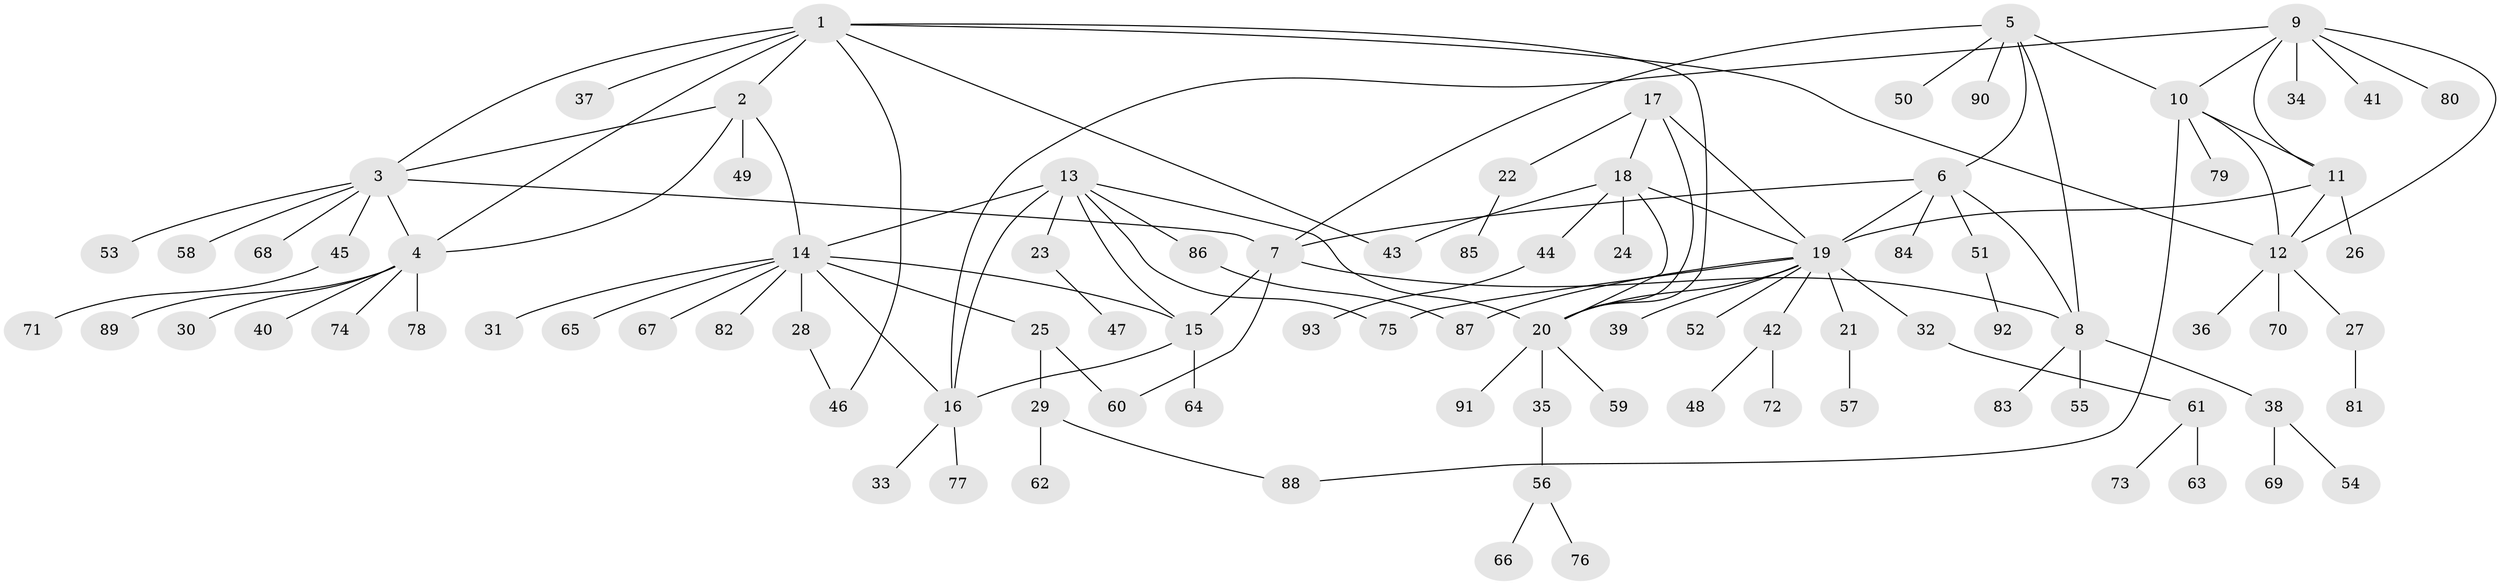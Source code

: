 // coarse degree distribution, {6: 0.07142857142857142, 10: 0.03571428571428571, 5: 0.21428571428571427, 3: 0.07142857142857142, 4: 0.17857142857142858, 2: 0.03571428571428571, 8: 0.03571428571428571, 1: 0.35714285714285715}
// Generated by graph-tools (version 1.1) at 2025/52/03/04/25 22:52:34]
// undirected, 93 vertices, 119 edges
graph export_dot {
  node [color=gray90,style=filled];
  1;
  2;
  3;
  4;
  5;
  6;
  7;
  8;
  9;
  10;
  11;
  12;
  13;
  14;
  15;
  16;
  17;
  18;
  19;
  20;
  21;
  22;
  23;
  24;
  25;
  26;
  27;
  28;
  29;
  30;
  31;
  32;
  33;
  34;
  35;
  36;
  37;
  38;
  39;
  40;
  41;
  42;
  43;
  44;
  45;
  46;
  47;
  48;
  49;
  50;
  51;
  52;
  53;
  54;
  55;
  56;
  57;
  58;
  59;
  60;
  61;
  62;
  63;
  64;
  65;
  66;
  67;
  68;
  69;
  70;
  71;
  72;
  73;
  74;
  75;
  76;
  77;
  78;
  79;
  80;
  81;
  82;
  83;
  84;
  85;
  86;
  87;
  88;
  89;
  90;
  91;
  92;
  93;
  1 -- 2;
  1 -- 3;
  1 -- 4;
  1 -- 12;
  1 -- 20;
  1 -- 37;
  1 -- 43;
  1 -- 46;
  2 -- 3;
  2 -- 4;
  2 -- 14;
  2 -- 49;
  3 -- 4;
  3 -- 7;
  3 -- 45;
  3 -- 53;
  3 -- 58;
  3 -- 68;
  4 -- 30;
  4 -- 40;
  4 -- 74;
  4 -- 78;
  4 -- 89;
  5 -- 6;
  5 -- 7;
  5 -- 8;
  5 -- 10;
  5 -- 50;
  5 -- 90;
  6 -- 7;
  6 -- 8;
  6 -- 19;
  6 -- 51;
  6 -- 84;
  7 -- 8;
  7 -- 15;
  7 -- 60;
  8 -- 38;
  8 -- 55;
  8 -- 83;
  9 -- 10;
  9 -- 11;
  9 -- 12;
  9 -- 16;
  9 -- 34;
  9 -- 41;
  9 -- 80;
  10 -- 11;
  10 -- 12;
  10 -- 79;
  10 -- 88;
  11 -- 12;
  11 -- 19;
  11 -- 26;
  12 -- 27;
  12 -- 36;
  12 -- 70;
  13 -- 14;
  13 -- 15;
  13 -- 16;
  13 -- 20;
  13 -- 23;
  13 -- 75;
  13 -- 86;
  14 -- 15;
  14 -- 16;
  14 -- 25;
  14 -- 28;
  14 -- 31;
  14 -- 65;
  14 -- 67;
  14 -- 82;
  15 -- 16;
  15 -- 64;
  16 -- 33;
  16 -- 77;
  17 -- 18;
  17 -- 19;
  17 -- 20;
  17 -- 22;
  18 -- 19;
  18 -- 20;
  18 -- 24;
  18 -- 43;
  18 -- 44;
  19 -- 20;
  19 -- 21;
  19 -- 32;
  19 -- 39;
  19 -- 42;
  19 -- 52;
  19 -- 75;
  19 -- 87;
  20 -- 35;
  20 -- 59;
  20 -- 91;
  21 -- 57;
  22 -- 85;
  23 -- 47;
  25 -- 29;
  25 -- 60;
  27 -- 81;
  28 -- 46;
  29 -- 62;
  29 -- 88;
  32 -- 61;
  35 -- 56;
  38 -- 54;
  38 -- 69;
  42 -- 48;
  42 -- 72;
  44 -- 93;
  45 -- 71;
  51 -- 92;
  56 -- 66;
  56 -- 76;
  61 -- 63;
  61 -- 73;
  86 -- 87;
}
